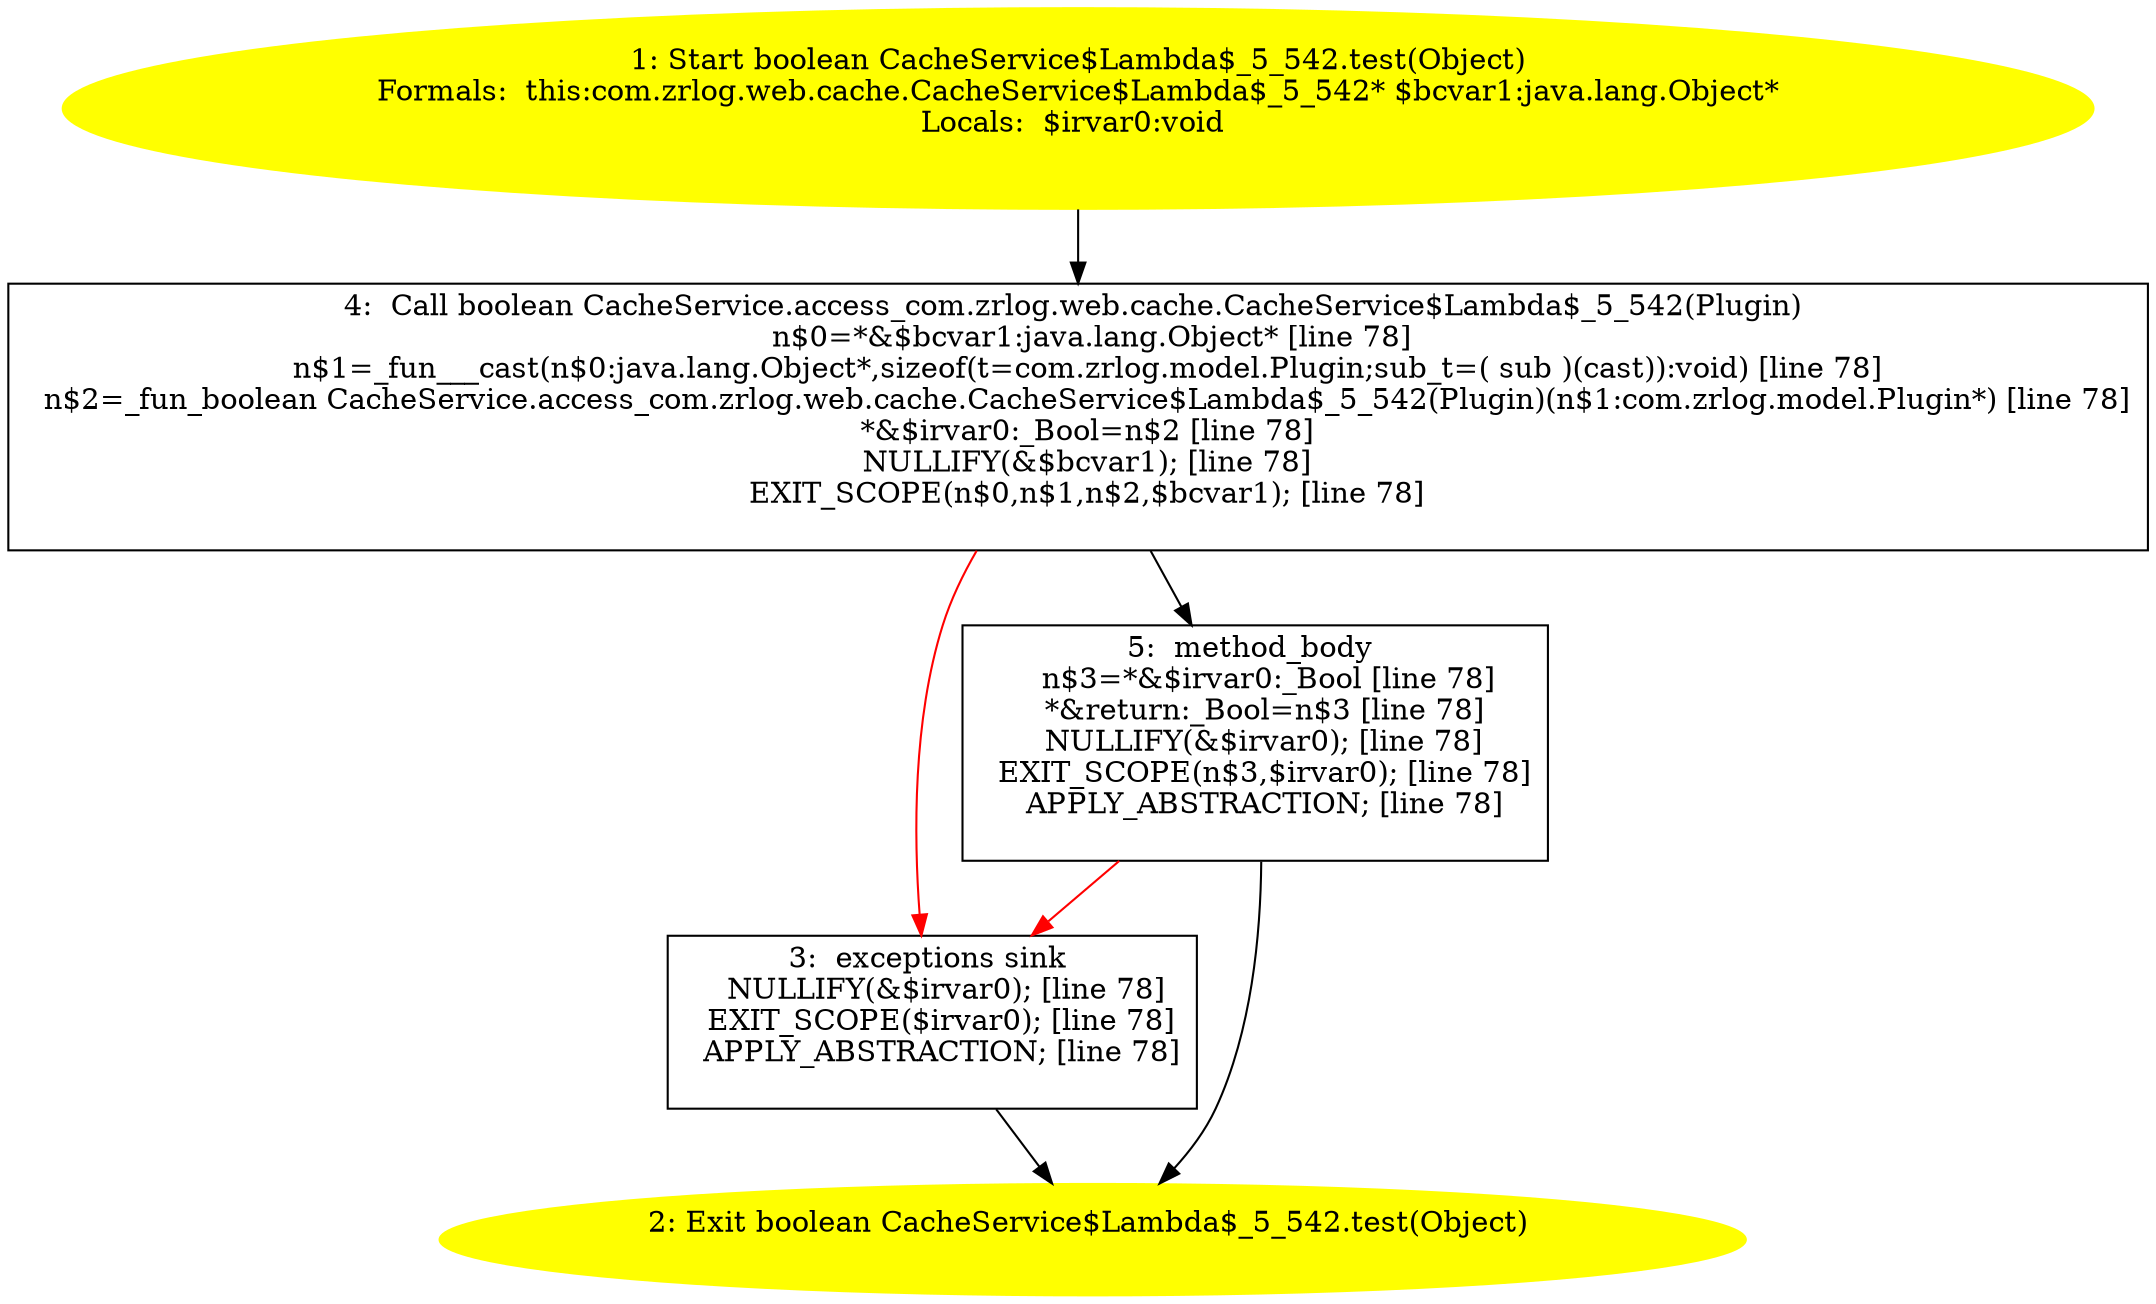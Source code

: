 /* @generated */
digraph cfg {
"com.zrlog.web.cache.CacheService$Lambda$_5_542.test(java.lang.Object):boolean.20639999f14c5a7f3259057c19daff93_1" [label="1: Start boolean CacheService$Lambda$_5_542.test(Object)\nFormals:  this:com.zrlog.web.cache.CacheService$Lambda$_5_542* $bcvar1:java.lang.Object*\nLocals:  $irvar0:void \n  " color=yellow style=filled]
	

	 "com.zrlog.web.cache.CacheService$Lambda$_5_542.test(java.lang.Object):boolean.20639999f14c5a7f3259057c19daff93_1" -> "com.zrlog.web.cache.CacheService$Lambda$_5_542.test(java.lang.Object):boolean.20639999f14c5a7f3259057c19daff93_4" ;
"com.zrlog.web.cache.CacheService$Lambda$_5_542.test(java.lang.Object):boolean.20639999f14c5a7f3259057c19daff93_2" [label="2: Exit boolean CacheService$Lambda$_5_542.test(Object) \n  " color=yellow style=filled]
	

"com.zrlog.web.cache.CacheService$Lambda$_5_542.test(java.lang.Object):boolean.20639999f14c5a7f3259057c19daff93_3" [label="3:  exceptions sink \n   NULLIFY(&$irvar0); [line 78]\n  EXIT_SCOPE($irvar0); [line 78]\n  APPLY_ABSTRACTION; [line 78]\n " shape="box"]
	

	 "com.zrlog.web.cache.CacheService$Lambda$_5_542.test(java.lang.Object):boolean.20639999f14c5a7f3259057c19daff93_3" -> "com.zrlog.web.cache.CacheService$Lambda$_5_542.test(java.lang.Object):boolean.20639999f14c5a7f3259057c19daff93_2" ;
"com.zrlog.web.cache.CacheService$Lambda$_5_542.test(java.lang.Object):boolean.20639999f14c5a7f3259057c19daff93_4" [label="4:  Call boolean CacheService.access_com.zrlog.web.cache.CacheService$Lambda$_5_542(Plugin) \n   n$0=*&$bcvar1:java.lang.Object* [line 78]\n  n$1=_fun___cast(n$0:java.lang.Object*,sizeof(t=com.zrlog.model.Plugin;sub_t=( sub )(cast)):void) [line 78]\n  n$2=_fun_boolean CacheService.access_com.zrlog.web.cache.CacheService$Lambda$_5_542(Plugin)(n$1:com.zrlog.model.Plugin*) [line 78]\n  *&$irvar0:_Bool=n$2 [line 78]\n  NULLIFY(&$bcvar1); [line 78]\n  EXIT_SCOPE(n$0,n$1,n$2,$bcvar1); [line 78]\n " shape="box"]
	

	 "com.zrlog.web.cache.CacheService$Lambda$_5_542.test(java.lang.Object):boolean.20639999f14c5a7f3259057c19daff93_4" -> "com.zrlog.web.cache.CacheService$Lambda$_5_542.test(java.lang.Object):boolean.20639999f14c5a7f3259057c19daff93_5" ;
	 "com.zrlog.web.cache.CacheService$Lambda$_5_542.test(java.lang.Object):boolean.20639999f14c5a7f3259057c19daff93_4" -> "com.zrlog.web.cache.CacheService$Lambda$_5_542.test(java.lang.Object):boolean.20639999f14c5a7f3259057c19daff93_3" [color="red" ];
"com.zrlog.web.cache.CacheService$Lambda$_5_542.test(java.lang.Object):boolean.20639999f14c5a7f3259057c19daff93_5" [label="5:  method_body \n   n$3=*&$irvar0:_Bool [line 78]\n  *&return:_Bool=n$3 [line 78]\n  NULLIFY(&$irvar0); [line 78]\n  EXIT_SCOPE(n$3,$irvar0); [line 78]\n  APPLY_ABSTRACTION; [line 78]\n " shape="box"]
	

	 "com.zrlog.web.cache.CacheService$Lambda$_5_542.test(java.lang.Object):boolean.20639999f14c5a7f3259057c19daff93_5" -> "com.zrlog.web.cache.CacheService$Lambda$_5_542.test(java.lang.Object):boolean.20639999f14c5a7f3259057c19daff93_2" ;
	 "com.zrlog.web.cache.CacheService$Lambda$_5_542.test(java.lang.Object):boolean.20639999f14c5a7f3259057c19daff93_5" -> "com.zrlog.web.cache.CacheService$Lambda$_5_542.test(java.lang.Object):boolean.20639999f14c5a7f3259057c19daff93_3" [color="red" ];
}
